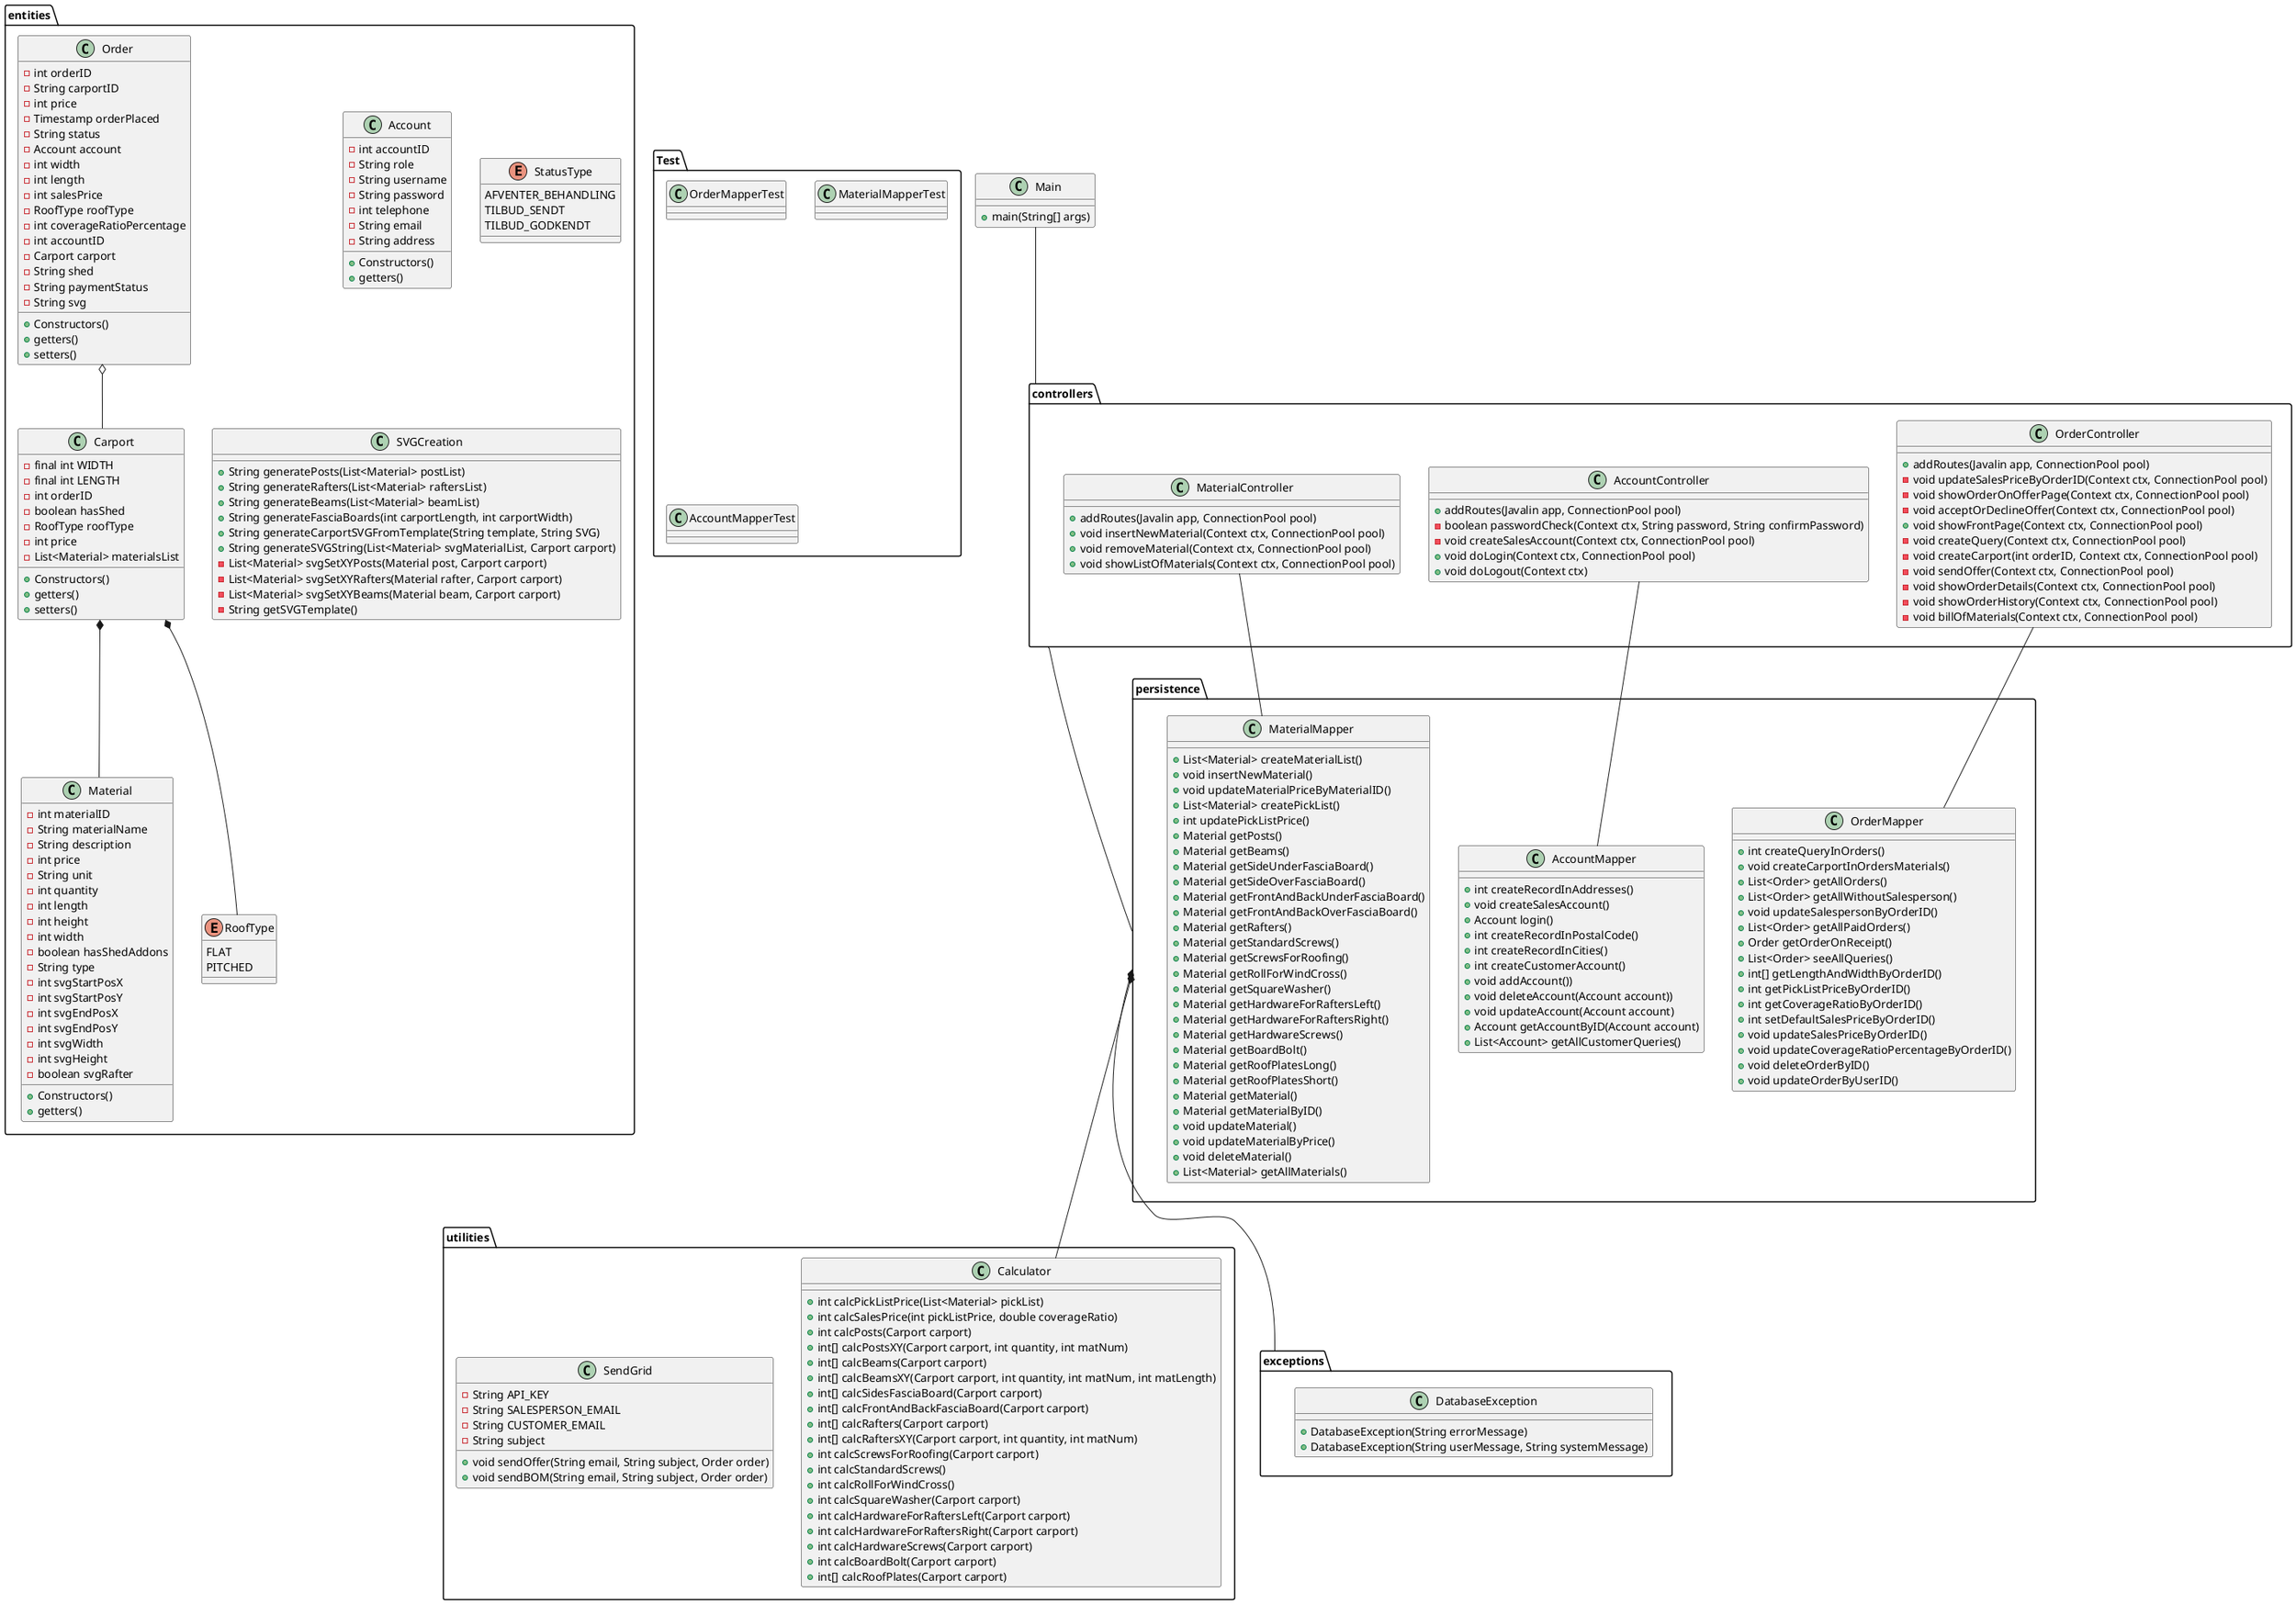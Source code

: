 @startuml
'https://plantuml.com/class-diagram


class Main {
+main(String[] args)
}

package utilities {

class Calculator {
+ int calcPickListPrice(List<Material> pickList)
+ int calcSalesPrice(int pickListPrice, double coverageRatio)
+ int calcPosts(Carport carport)
+ int[] calcPostsXY(Carport carport, int quantity, int matNum)
+ int[] calcBeams(Carport carport)
+ int[] calcBeamsXY(Carport carport, int quantity, int matNum, int matLength)
+ int[] calcSidesFasciaBoard(Carport carport)
+ int[] calcFrontAndBackFasciaBoard(Carport carport)
+ int[] calcRafters(Carport carport)
+ int[] calcRaftersXY(Carport carport, int quantity, int matNum)
+ int calcScrewsForRoofing(Carport carport)
+ int calcStandardScrews()
+ int calcRollForWindCross()
+ int calcSquareWasher(Carport carport)
+ int calcHardwareForRaftersLeft(Carport carport)
+ int calcHardwareForRaftersRight(Carport carport)
+ int calcHardwareScrews(Carport carport)
+ int calcBoardBolt(Carport carport)
+ int[] calcRoofPlates(Carport carport)

}
    class SendGrid
    {
    - String API_KEY
    - String SALESPERSON_EMAIL
    - String CUSTOMER_EMAIL
    - String subject
    + void sendOffer(String email, String subject, Order order)
    + void sendBOM(String email, String subject, Order order)
    
    }
}

package controllers {
    class OrderController {
    + addRoutes(Javalin app, ConnectionPool pool)
    - void updateSalesPriceByOrderID(Context ctx, ConnectionPool pool)
    - void showOrderOnOfferPage(Context ctx, ConnectionPool pool)
    - void acceptOrDeclineOffer(Context ctx, ConnectionPool pool)
    + void showFrontPage(Context ctx, ConnectionPool pool)
    - void createQuery(Context ctx, ConnectionPool pool)
    - void createCarport(int orderID, Context ctx, ConnectionPool pool)
    - void sendOffer(Context ctx, ConnectionPool pool)
    - void showOrderDetails(Context ctx, ConnectionPool pool)
    - void showOrderHistory(Context ctx, ConnectionPool pool)
    - void billOfMaterials(Context ctx, ConnectionPool pool)
    }

    class AccountController {
    + addRoutes(Javalin app, ConnectionPool pool)
    - boolean passwordCheck(Context ctx, String password, String confirmPassword)
    - void createSalesAccount(Context ctx, ConnectionPool pool)
    + void doLogin(Context ctx, ConnectionPool pool)
    + void doLogout(Context ctx)
    }

    class MaterialController {
    + addRoutes(Javalin app, ConnectionPool pool)
    + void insertNewMaterial(Context ctx, ConnectionPool pool)
    + void removeMaterial(Context ctx, ConnectionPool pool)
    + void showListOfMaterials(Context ctx, ConnectionPool pool)
    }
}

package entities {
    class Carport {
    - final int WIDTH
    - final int LENGTH
    - int orderID
    - boolean hasShed
    - RoofType roofType
    - int price
    - List<Material> materialsList
    + Constructors()
    + getters()
    + setters()
    }

    class Account {
    - int accountID
    - String role
    - String username
    - String password
    - int telephone
    - String email
    - String address
    + Constructors()
    + getters()
    }

    class Order {
    - int orderID
    - String carportID
    - int price
    - Timestamp orderPlaced
    - String status
    - Account account
    - int width
    - int length
    - int salesPrice
    - RoofType roofType
    - int coverageRatioPercentage
    - int accountID
    - Carport carport
    - String shed
    - String paymentStatus
    - String svg
    + Constructors()
    + getters()
    + setters()
    }

    class Material {
    - int materialID
    - String materialName
    - String description
    - int price
    - String unit
    - int quantity
    - int length
    - int height
    - int width
    - boolean hasShedAddons
    - String type
    - int svgStartPosX
    - int svgStartPosY
    - int svgEndPosX
    - int svgEndPosY
    - int svgWidth
    - int svgHeight
    - boolean svgRafter
    + Constructors()
    + getters()
    }
    enum RoofType {
    FLAT
    PITCHED
    }
    enum StatusType{
    AFVENTER_BEHANDLING
    TILBUD_SENDT
    TILBUD_GODKENDT
    }

    class SVGCreation{
    + String generatePosts(List<Material> postList)
    + String generateRafters(List<Material> raftersList)
    + String generateBeams(List<Material> beamList)
    + String generateFasciaBoards(int carportLength, int carportWidth)
    + String generateCarportSVGFromTemplate(String template, String SVG)
    + String generateSVGString(List<Material> svgMaterialList, Carport carport)
    - List<Material> svgSetXYPosts(Material post, Carport carport)
    - List<Material> svgSetXYRafters(Material rafter, Carport carport)
    - List<Material> svgSetXYBeams(Material beam, Carport carport)
    - String getSVGTemplate()

    }

}

package exceptions {

class DatabaseException{
+ DatabaseException(String errorMessage)
+ DatabaseException(String userMessage, String systemMessage)
}

}

package persistence {
    class OrderMapper {
    + int createQueryInOrders()
    + void createCarportInOrdersMaterials()
    + List<Order> getAllOrders()
    + List<Order> getAllWithoutSalesperson()
    + void updateSalespersonByOrderID()
    + List<Order> getAllPaidOrders()
    + Order getOrderOnReceipt()
    + List<Order> seeAllQueries()
    + int[] getLengthAndWidthByOrderID()
    + int getPickListPriceByOrderID()
    + int getCoverageRatioByOrderID()
    + int setDefaultSalesPriceByOrderID()
    + void updateSalesPriceByOrderID()
    + void updateCoverageRatioPercentageByOrderID()
    + void deleteOrderByID()
    + void updateOrderByUserID()
    }

    class MaterialMapper {
    + List<Material> createMaterialList()
    + void insertNewMaterial()
    + void updateMaterialPriceByMaterialID()
    + List<Material> createPickList()
    + int updatePickListPrice()
    + Material getPosts()
    + Material getBeams()
    + Material getSideUnderFasciaBoard()
    + Material getSideOverFasciaBoard()
    + Material getFrontAndBackUnderFasciaBoard()
    + Material getFrontAndBackOverFasciaBoard()
    + Material getRafters()
    + Material getStandardScrews()
    + Material getScrewsForRoofing()
    + Material getRollForWindCross()
    + Material getSquareWasher()
    + Material getHardwareForRaftersLeft()
    + Material getHardwareForRaftersRight()
    + Material getHardwareScrews()
    + Material getBoardBolt()
    + Material getRoofPlatesLong()
    + Material getRoofPlatesShort()
    + Material getMaterial()
    + Material getMaterialByID()
    + void updateMaterial()
    + void updateMaterialByPrice()
    + void deleteMaterial()
    + List<Material> getAllMaterials()
    }

    class AccountMapper {
    + int createRecordInAddresses()
    + void createSalesAccount()
    + Account login()
    + int createRecordInPostalCode()
    + int createRecordInCities()
    + int createCustomerAccount()
    + void addAccount())
    + void deleteAccount(Account account))
    + void updateAccount(Account account)
    + Account getAccountByID(Account account)
    + List<Account> getAllCustomerQueries()
    }
}

package Test {
    class OrderMapperTest {
    }
    class MaterialMapperTest {
    }
    class AccountMapperTest {
    }
}

Main -- controllers

OrderController -- OrderMapper
MaterialController -- MaterialMapper
AccountController -- AccountMapper

persistence -- controllers

Order o-- Carport
Carport *-- Material
Carport *-- RoofType

persistence *-- Calculator
persistence *-- exceptions

@enduml